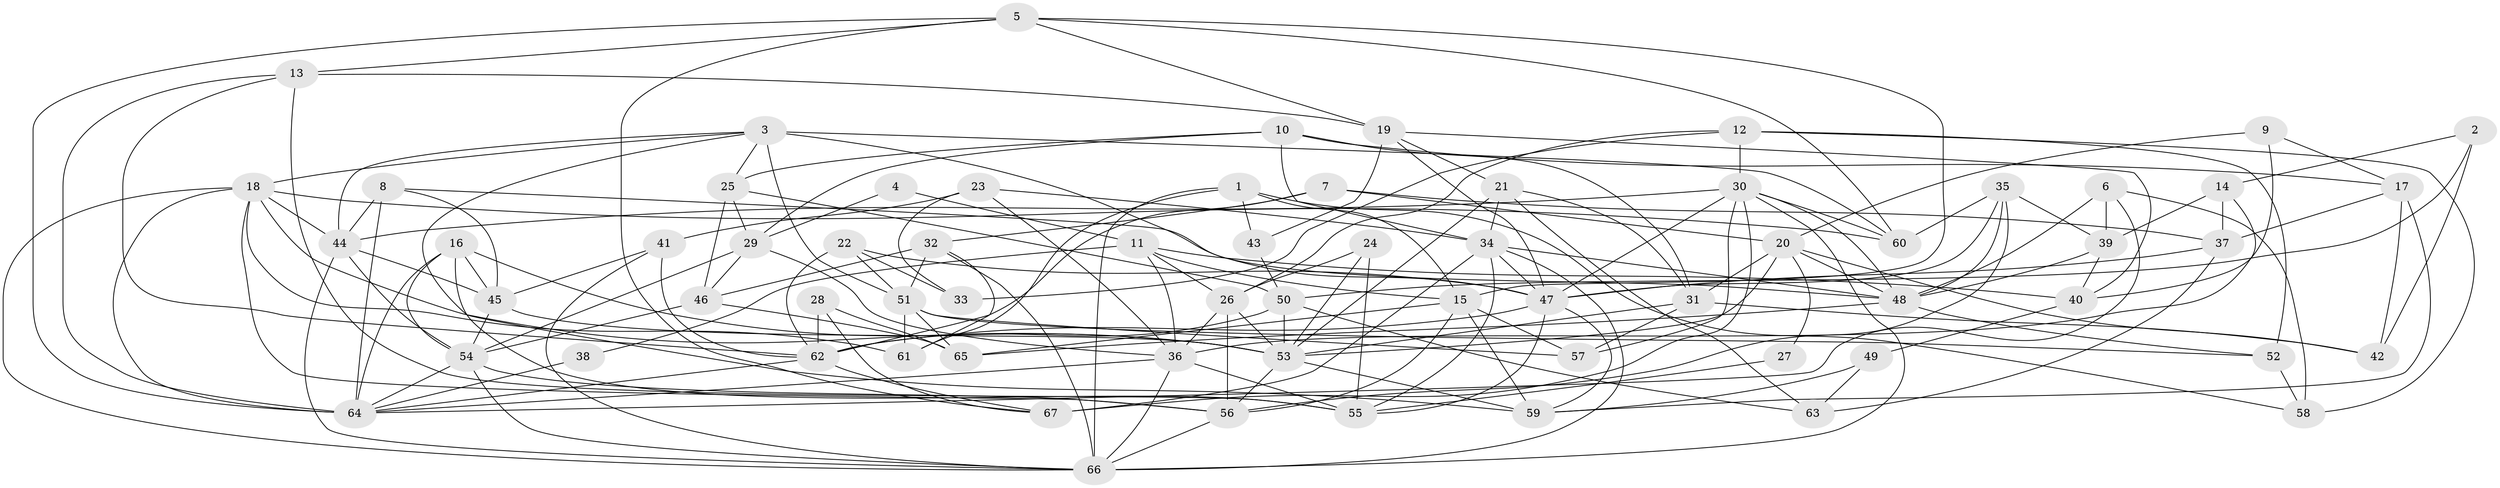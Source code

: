 // original degree distribution, {2: 0.14925373134328357, 5: 0.13432835820895522, 3: 0.2835820895522388, 4: 0.26119402985074625, 8: 0.022388059701492536, 6: 0.1044776119402985, 7: 0.03731343283582089, 9: 0.007462686567164179}
// Generated by graph-tools (version 1.1) at 2025/02/03/09/25 03:02:09]
// undirected, 67 vertices, 183 edges
graph export_dot {
graph [start="1"]
  node [color=gray90,style=filled];
  1;
  2;
  3;
  4;
  5;
  6;
  7;
  8;
  9;
  10;
  11;
  12;
  13;
  14;
  15;
  16;
  17;
  18;
  19;
  20;
  21;
  22;
  23;
  24;
  25;
  26;
  27;
  28;
  29;
  30;
  31;
  32;
  33;
  34;
  35;
  36;
  37;
  38;
  39;
  40;
  41;
  42;
  43;
  44;
  45;
  46;
  47;
  48;
  49;
  50;
  51;
  52;
  53;
  54;
  55;
  56;
  57;
  58;
  59;
  60;
  61;
  62;
  63;
  64;
  65;
  66;
  67;
  1 -- 15 [weight=1.0];
  1 -- 43 [weight=1.0];
  1 -- 58 [weight=1.0];
  1 -- 61 [weight=1.0];
  1 -- 66 [weight=1.0];
  2 -- 14 [weight=1.0];
  2 -- 42 [weight=1.0];
  2 -- 50 [weight=1.0];
  3 -- 18 [weight=1.0];
  3 -- 25 [weight=1.0];
  3 -- 44 [weight=1.0];
  3 -- 47 [weight=1.0];
  3 -- 51 [weight=2.0];
  3 -- 59 [weight=1.0];
  3 -- 60 [weight=1.0];
  4 -- 11 [weight=1.0];
  4 -- 29 [weight=1.0];
  5 -- 13 [weight=1.0];
  5 -- 15 [weight=1.0];
  5 -- 19 [weight=1.0];
  5 -- 60 [weight=1.0];
  5 -- 64 [weight=1.0];
  5 -- 67 [weight=1.0];
  6 -- 39 [weight=1.0];
  6 -- 48 [weight=1.0];
  6 -- 58 [weight=1.0];
  6 -- 64 [weight=1.0];
  7 -- 20 [weight=1.0];
  7 -- 32 [weight=1.0];
  7 -- 37 [weight=1.0];
  7 -- 62 [weight=2.0];
  8 -- 44 [weight=1.0];
  8 -- 45 [weight=1.0];
  8 -- 48 [weight=1.0];
  8 -- 64 [weight=1.0];
  9 -- 17 [weight=1.0];
  9 -- 20 [weight=1.0];
  9 -- 40 [weight=1.0];
  10 -- 17 [weight=1.0];
  10 -- 25 [weight=1.0];
  10 -- 29 [weight=1.0];
  10 -- 31 [weight=1.0];
  10 -- 34 [weight=1.0];
  11 -- 15 [weight=1.0];
  11 -- 26 [weight=1.0];
  11 -- 36 [weight=1.0];
  11 -- 38 [weight=1.0];
  11 -- 40 [weight=2.0];
  12 -- 26 [weight=1.0];
  12 -- 30 [weight=1.0];
  12 -- 33 [weight=1.0];
  12 -- 52 [weight=1.0];
  12 -- 58 [weight=1.0];
  13 -- 19 [weight=1.0];
  13 -- 55 [weight=1.0];
  13 -- 62 [weight=1.0];
  13 -- 64 [weight=1.0];
  14 -- 36 [weight=1.0];
  14 -- 37 [weight=1.0];
  14 -- 39 [weight=1.0];
  15 -- 56 [weight=1.0];
  15 -- 57 [weight=1.0];
  15 -- 59 [weight=1.0];
  15 -- 65 [weight=1.0];
  16 -- 45 [weight=1.0];
  16 -- 53 [weight=1.0];
  16 -- 54 [weight=1.0];
  16 -- 55 [weight=1.0];
  16 -- 64 [weight=1.0];
  17 -- 37 [weight=1.0];
  17 -- 42 [weight=1.0];
  17 -- 59 [weight=1.0];
  18 -- 44 [weight=1.0];
  18 -- 53 [weight=1.0];
  18 -- 56 [weight=1.0];
  18 -- 60 [weight=2.0];
  18 -- 61 [weight=1.0];
  18 -- 64 [weight=1.0];
  18 -- 66 [weight=1.0];
  19 -- 21 [weight=1.0];
  19 -- 40 [weight=1.0];
  19 -- 43 [weight=1.0];
  19 -- 47 [weight=1.0];
  20 -- 27 [weight=1.0];
  20 -- 31 [weight=1.0];
  20 -- 42 [weight=1.0];
  20 -- 48 [weight=1.0];
  20 -- 53 [weight=1.0];
  21 -- 31 [weight=1.0];
  21 -- 34 [weight=1.0];
  21 -- 53 [weight=1.0];
  21 -- 63 [weight=1.0];
  22 -- 33 [weight=1.0];
  22 -- 47 [weight=1.0];
  22 -- 51 [weight=1.0];
  22 -- 62 [weight=1.0];
  23 -- 33 [weight=1.0];
  23 -- 34 [weight=1.0];
  23 -- 36 [weight=1.0];
  23 -- 41 [weight=1.0];
  24 -- 26 [weight=1.0];
  24 -- 53 [weight=1.0];
  24 -- 55 [weight=1.0];
  25 -- 29 [weight=1.0];
  25 -- 46 [weight=2.0];
  25 -- 50 [weight=1.0];
  26 -- 36 [weight=1.0];
  26 -- 53 [weight=1.0];
  26 -- 56 [weight=1.0];
  27 -- 55 [weight=1.0];
  28 -- 62 [weight=1.0];
  28 -- 65 [weight=1.0];
  28 -- 67 [weight=1.0];
  29 -- 36 [weight=1.0];
  29 -- 46 [weight=1.0];
  29 -- 54 [weight=2.0];
  30 -- 44 [weight=1.0];
  30 -- 47 [weight=1.0];
  30 -- 48 [weight=1.0];
  30 -- 57 [weight=1.0];
  30 -- 60 [weight=1.0];
  30 -- 66 [weight=1.0];
  30 -- 67 [weight=1.0];
  31 -- 42 [weight=1.0];
  31 -- 53 [weight=1.0];
  31 -- 57 [weight=1.0];
  32 -- 46 [weight=1.0];
  32 -- 51 [weight=1.0];
  32 -- 61 [weight=1.0];
  32 -- 66 [weight=1.0];
  34 -- 47 [weight=1.0];
  34 -- 48 [weight=1.0];
  34 -- 55 [weight=1.0];
  34 -- 66 [weight=1.0];
  34 -- 67 [weight=3.0];
  35 -- 39 [weight=1.0];
  35 -- 47 [weight=1.0];
  35 -- 48 [weight=1.0];
  35 -- 56 [weight=1.0];
  35 -- 60 [weight=1.0];
  36 -- 55 [weight=1.0];
  36 -- 64 [weight=1.0];
  36 -- 66 [weight=1.0];
  37 -- 47 [weight=1.0];
  37 -- 63 [weight=1.0];
  38 -- 64 [weight=1.0];
  39 -- 40 [weight=1.0];
  39 -- 48 [weight=1.0];
  40 -- 49 [weight=1.0];
  41 -- 45 [weight=2.0];
  41 -- 62 [weight=2.0];
  41 -- 66 [weight=1.0];
  43 -- 50 [weight=3.0];
  44 -- 45 [weight=1.0];
  44 -- 54 [weight=1.0];
  44 -- 66 [weight=1.0];
  45 -- 53 [weight=1.0];
  45 -- 54 [weight=1.0];
  46 -- 54 [weight=1.0];
  46 -- 65 [weight=2.0];
  47 -- 55 [weight=1.0];
  47 -- 59 [weight=1.0];
  47 -- 62 [weight=1.0];
  48 -- 52 [weight=1.0];
  48 -- 65 [weight=1.0];
  49 -- 59 [weight=1.0];
  49 -- 63 [weight=1.0];
  50 -- 53 [weight=1.0];
  50 -- 62 [weight=1.0];
  50 -- 63 [weight=1.0];
  51 -- 52 [weight=2.0];
  51 -- 57 [weight=1.0];
  51 -- 61 [weight=1.0];
  51 -- 65 [weight=1.0];
  52 -- 58 [weight=1.0];
  53 -- 56 [weight=1.0];
  53 -- 59 [weight=1.0];
  54 -- 56 [weight=1.0];
  54 -- 64 [weight=1.0];
  54 -- 66 [weight=2.0];
  56 -- 66 [weight=1.0];
  62 -- 64 [weight=1.0];
  62 -- 67 [weight=1.0];
}
